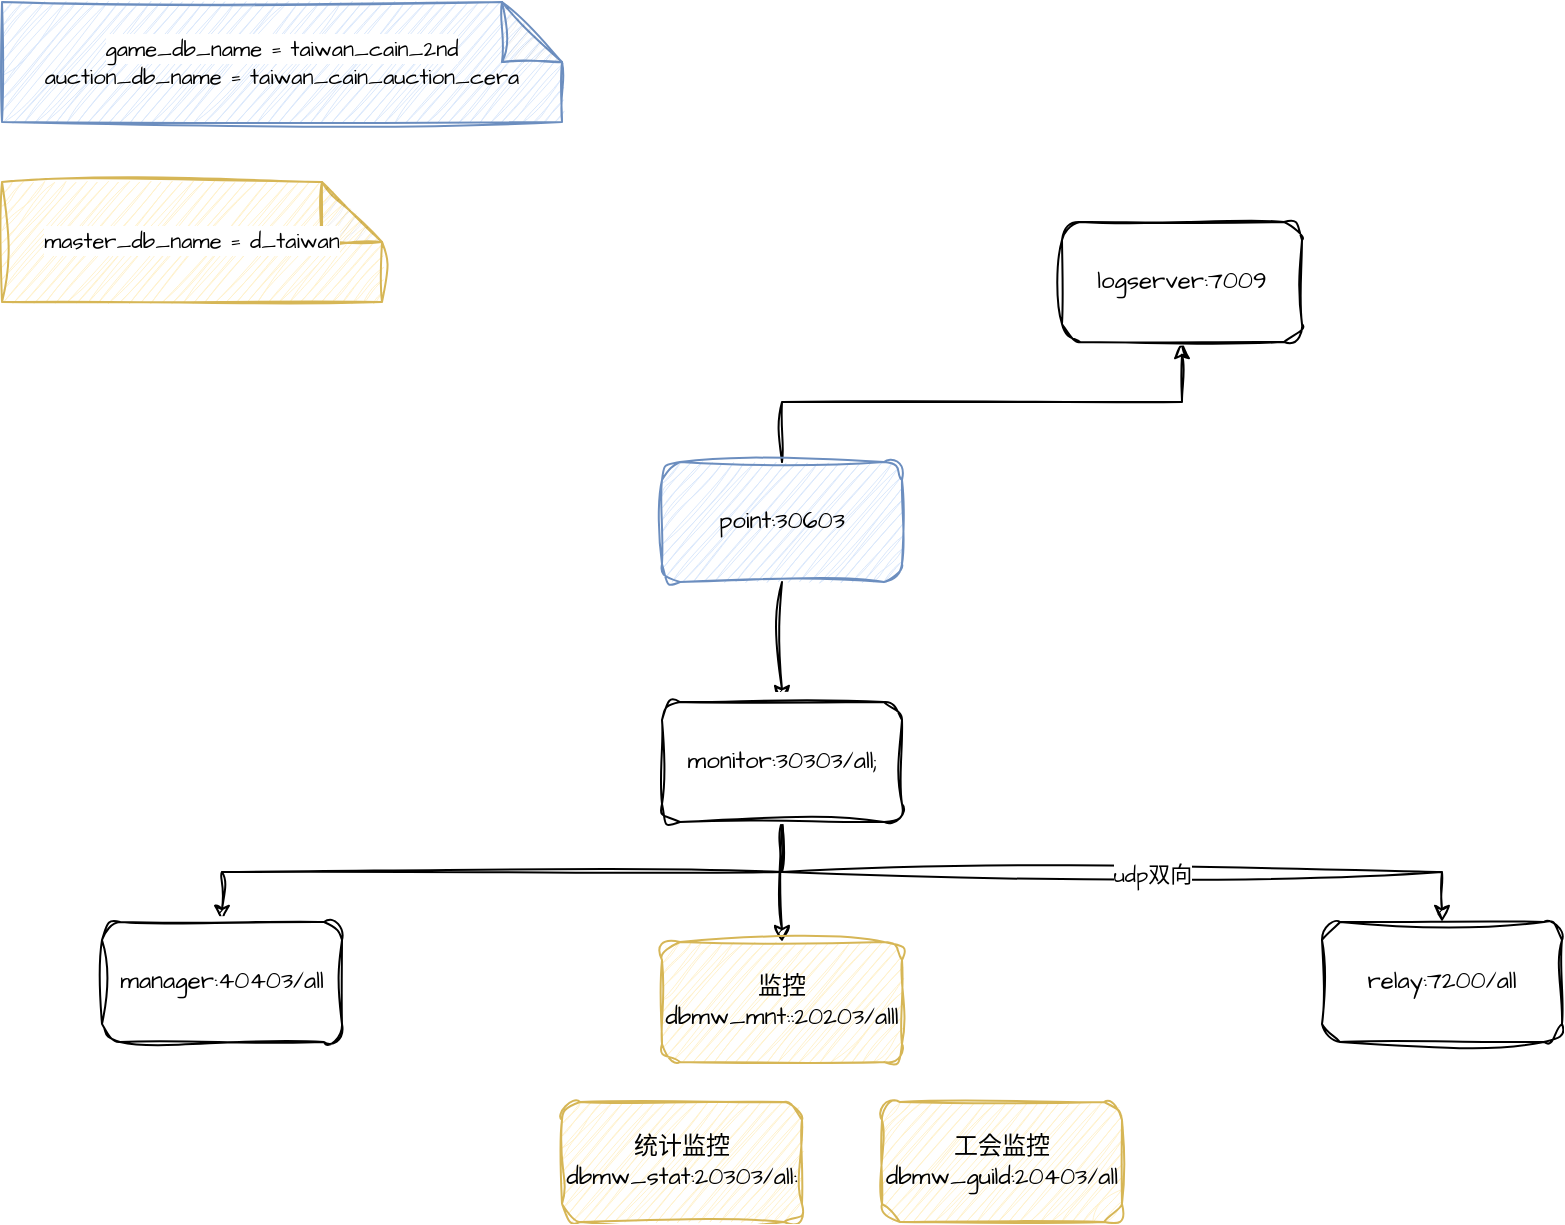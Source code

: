 <mxfile version="24.3.0" type="github">
  <diagram name="第 1 页" id="zQZG--11BPao8n277Qld">
    <mxGraphModel dx="1062" dy="3881" grid="1" gridSize="10" guides="1" tooltips="1" connect="1" arrows="1" fold="1" page="1" pageScale="1" pageWidth="2339" pageHeight="3300" math="0" shadow="0">
      <root>
        <mxCell id="0" />
        <mxCell id="1" parent="0" />
        <mxCell id="-XBeW4YqXyLTG1QlE1-Z-8" style="edgeStyle=orthogonalEdgeStyle;rounded=0;sketch=1;hachureGap=4;jiggle=2;curveFitting=1;orthogonalLoop=1;jettySize=auto;html=1;entryX=0.5;entryY=0;entryDx=0;entryDy=0;fontFamily=Architects Daughter;fontSource=https%3A%2F%2Ffonts.googleapis.com%2Fcss%3Ffamily%3DArchitects%2BDaughter;" edge="1" parent="1" source="-XBeW4YqXyLTG1QlE1-Z-1" target="-XBeW4YqXyLTG1QlE1-Z-3">
          <mxGeometry relative="1" as="geometry" />
        </mxCell>
        <mxCell id="-XBeW4YqXyLTG1QlE1-Z-14" style="edgeStyle=orthogonalEdgeStyle;rounded=0;sketch=1;hachureGap=4;jiggle=2;curveFitting=1;orthogonalLoop=1;jettySize=auto;html=1;exitX=0.5;exitY=0;exitDx=0;exitDy=0;entryX=0.5;entryY=1;entryDx=0;entryDy=0;fontFamily=Architects Daughter;fontSource=https%3A%2F%2Ffonts.googleapis.com%2Fcss%3Ffamily%3DArchitects%2BDaughter;" edge="1" parent="1" source="-XBeW4YqXyLTG1QlE1-Z-1" target="-XBeW4YqXyLTG1QlE1-Z-13">
          <mxGeometry relative="1" as="geometry" />
        </mxCell>
        <mxCell id="-XBeW4YqXyLTG1QlE1-Z-1" value="point:30603" style="rounded=1;whiteSpace=wrap;html=1;sketch=1;hachureGap=4;jiggle=2;curveFitting=1;fontFamily=Architects Daughter;fontSource=https%3A%2F%2Ffonts.googleapis.com%2Fcss%3Ffamily%3DArchitects%2BDaughter;fillColor=#dae8fc;strokeColor=#6c8ebf;" vertex="1" parent="1">
          <mxGeometry x="350" y="200" width="120" height="60" as="geometry" />
        </mxCell>
        <mxCell id="-XBeW4YqXyLTG1QlE1-Z-23" style="edgeStyle=orthogonalEdgeStyle;rounded=0;sketch=1;hachureGap=4;jiggle=2;curveFitting=1;orthogonalLoop=1;jettySize=auto;html=1;exitX=0.5;exitY=1;exitDx=0;exitDy=0;entryX=0.5;entryY=0;entryDx=0;entryDy=0;fontFamily=Architects Daughter;fontSource=https%3A%2F%2Ffonts.googleapis.com%2Fcss%3Ffamily%3DArchitects%2BDaughter;" edge="1" parent="1" source="-XBeW4YqXyLTG1QlE1-Z-3" target="-XBeW4YqXyLTG1QlE1-Z-20">
          <mxGeometry relative="1" as="geometry" />
        </mxCell>
        <mxCell id="-XBeW4YqXyLTG1QlE1-Z-24" style="edgeStyle=orthogonalEdgeStyle;rounded=0;sketch=1;hachureGap=4;jiggle=2;curveFitting=1;orthogonalLoop=1;jettySize=auto;html=1;exitX=0.5;exitY=1;exitDx=0;exitDy=0;fontFamily=Architects Daughter;fontSource=https%3A%2F%2Ffonts.googleapis.com%2Fcss%3Ffamily%3DArchitects%2BDaughter;" edge="1" parent="1" source="-XBeW4YqXyLTG1QlE1-Z-3" target="-XBeW4YqXyLTG1QlE1-Z-21">
          <mxGeometry relative="1" as="geometry" />
        </mxCell>
        <mxCell id="-XBeW4YqXyLTG1QlE1-Z-25" style="edgeStyle=orthogonalEdgeStyle;rounded=0;sketch=1;hachureGap=4;jiggle=2;curveFitting=1;orthogonalLoop=1;jettySize=auto;html=1;exitX=0.5;exitY=1;exitDx=0;exitDy=0;fontFamily=Architects Daughter;fontSource=https%3A%2F%2Ffonts.googleapis.com%2Fcss%3Ffamily%3DArchitects%2BDaughter;" edge="1" parent="1" source="-XBeW4YqXyLTG1QlE1-Z-3" target="-XBeW4YqXyLTG1QlE1-Z-22">
          <mxGeometry relative="1" as="geometry" />
        </mxCell>
        <mxCell id="-XBeW4YqXyLTG1QlE1-Z-26" value="udp双向" style="edgeLabel;html=1;align=center;verticalAlign=middle;resizable=0;points=[];sketch=1;hachureGap=4;jiggle=2;curveFitting=1;fontFamily=Architects Daughter;fontSource=https%3A%2F%2Ffonts.googleapis.com%2Fcss%3Ffamily%3DArchitects%2BDaughter;" vertex="1" connectable="0" parent="-XBeW4YqXyLTG1QlE1-Z-25">
          <mxGeometry x="0.105" y="-1" relative="1" as="geometry">
            <mxPoint as="offset" />
          </mxGeometry>
        </mxCell>
        <mxCell id="-XBeW4YqXyLTG1QlE1-Z-3" value="monitor:30303/all;" style="rounded=1;whiteSpace=wrap;html=1;sketch=1;hachureGap=4;jiggle=2;curveFitting=1;fontFamily=Architects Daughter;fontSource=https%3A%2F%2Ffonts.googleapis.com%2Fcss%3Ffamily%3DArchitects%2BDaughter;" vertex="1" parent="1">
          <mxGeometry x="350" y="320" width="120" height="60" as="geometry" />
        </mxCell>
        <mxCell id="-XBeW4YqXyLTG1QlE1-Z-13" value="logserver:7009" style="rounded=1;whiteSpace=wrap;html=1;sketch=1;hachureGap=4;jiggle=2;curveFitting=1;fontFamily=Architects Daughter;fontSource=https%3A%2F%2Ffonts.googleapis.com%2Fcss%3Ffamily%3DArchitects%2BDaughter;" vertex="1" parent="1">
          <mxGeometry x="550" y="80" width="120" height="60" as="geometry" />
        </mxCell>
        <mxCell id="-XBeW4YqXyLTG1QlE1-Z-20" value="manager:40403/all" style="rounded=1;whiteSpace=wrap;html=1;sketch=1;hachureGap=4;jiggle=2;curveFitting=1;fontFamily=Architects Daughter;fontSource=https%3A%2F%2Ffonts.googleapis.com%2Fcss%3Ffamily%3DArchitects%2BDaughter;" vertex="1" parent="1">
          <mxGeometry x="70" y="430" width="120" height="60" as="geometry" />
        </mxCell>
        <mxCell id="-XBeW4YqXyLTG1QlE1-Z-21" value="&lt;div&gt;监控&lt;/div&gt;dbmw_mnt::20203/alll" style="rounded=1;whiteSpace=wrap;html=1;sketch=1;hachureGap=4;jiggle=2;curveFitting=1;fontFamily=Architects Daughter;fontSource=https%3A%2F%2Ffonts.googleapis.com%2Fcss%3Ffamily%3DArchitects%2BDaughter;fillColor=#fff2cc;strokeColor=#d6b656;" vertex="1" parent="1">
          <mxGeometry x="350" y="440" width="120" height="60" as="geometry" />
        </mxCell>
        <mxCell id="-XBeW4YqXyLTG1QlE1-Z-22" value="relay:7200/all" style="rounded=1;whiteSpace=wrap;html=1;sketch=1;hachureGap=4;jiggle=2;curveFitting=1;fontFamily=Architects Daughter;fontSource=https%3A%2F%2Ffonts.googleapis.com%2Fcss%3Ffamily%3DArchitects%2BDaughter;" vertex="1" parent="1">
          <mxGeometry x="680" y="430" width="120" height="60" as="geometry" />
        </mxCell>
        <mxCell id="-XBeW4YqXyLTG1QlE1-Z-30" value="&lt;div&gt;统计监控&lt;/div&gt;dbmw_stat:20303/all:" style="rounded=1;whiteSpace=wrap;html=1;sketch=1;hachureGap=4;jiggle=2;curveFitting=1;fontFamily=Architects Daughter;fontSource=https%3A%2F%2Ffonts.googleapis.com%2Fcss%3Ffamily%3DArchitects%2BDaughter;fillColor=#fff2cc;strokeColor=#d6b656;" vertex="1" parent="1">
          <mxGeometry x="300" y="520" width="120" height="60" as="geometry" />
        </mxCell>
        <mxCell id="-XBeW4YqXyLTG1QlE1-Z-31" value="&lt;div&gt;工会监控&lt;/div&gt;dbmw_guild:20403/all" style="rounded=1;whiteSpace=wrap;html=1;sketch=1;hachureGap=4;jiggle=2;curveFitting=1;fontFamily=Architects Daughter;fontSource=https%3A%2F%2Ffonts.googleapis.com%2Fcss%3Ffamily%3DArchitects%2BDaughter;fillColor=#fff2cc;strokeColor=#d6b656;" vertex="1" parent="1">
          <mxGeometry x="460" y="520" width="120" height="60" as="geometry" />
        </mxCell>
        <mxCell id="-XBeW4YqXyLTG1QlE1-Z-35" value="&lt;span style=&quot;font-size: 11px; text-wrap: nowrap; background-color: rgb(255, 255, 255);&quot;&gt;master_db_name = d_taiwan&lt;/span&gt;" style="shape=note;whiteSpace=wrap;html=1;backgroundOutline=1;darkOpacity=0.05;sketch=1;hachureGap=4;jiggle=2;curveFitting=1;fontFamily=Architects Daughter;fontSource=https%3A%2F%2Ffonts.googleapis.com%2Fcss%3Ffamily%3DArchitects%2BDaughter;fillColor=#fff2cc;strokeColor=#d6b656;" vertex="1" parent="1">
          <mxGeometry x="20" y="60" width="190" height="60" as="geometry" />
        </mxCell>
        <mxCell id="-XBeW4YqXyLTG1QlE1-Z-36" value="&lt;span style=&quot;font-size: 11px; text-wrap: nowrap; background-color: rgb(255, 255, 255);&quot;&gt;game_db_name = taiwan_cain_2nd&lt;/span&gt;&lt;div style=&quot;border-color: var(--border-color); font-size: 11px; text-wrap: nowrap;&quot;&gt;auction_db_name = taiwan_cain_auction_cera&lt;/div&gt;" style="shape=note;whiteSpace=wrap;html=1;backgroundOutline=1;darkOpacity=0.05;sketch=1;hachureGap=4;jiggle=2;curveFitting=1;fontFamily=Architects Daughter;fontSource=https%3A%2F%2Ffonts.googleapis.com%2Fcss%3Ffamily%3DArchitects%2BDaughter;fillColor=#dae8fc;strokeColor=#6c8ebf;" vertex="1" parent="1">
          <mxGeometry x="20" y="-30" width="280" height="60" as="geometry" />
        </mxCell>
      </root>
    </mxGraphModel>
  </diagram>
</mxfile>
